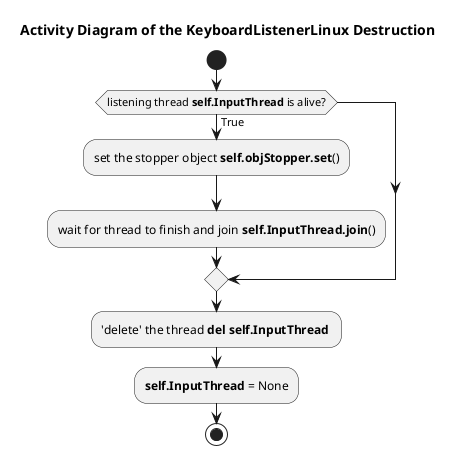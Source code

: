 @startuml sudoku_ui_cli_keystroke_linux_keyboardlistenerlinux_del

title Activity Diagram of the KeyboardListenerLinux Destruction

start

if (listening thread <b>self.InputThread</b> is alive?) then (True)
        :set the stopper object <b>self.objStopper.set</b>();
        
        :wait for thread to finish and join <b>self.InputThread.join</b>();
    endif

:'delete' the thread **del self.InputThread** ;

:**self.InputThread** = None;

stop

@enduml